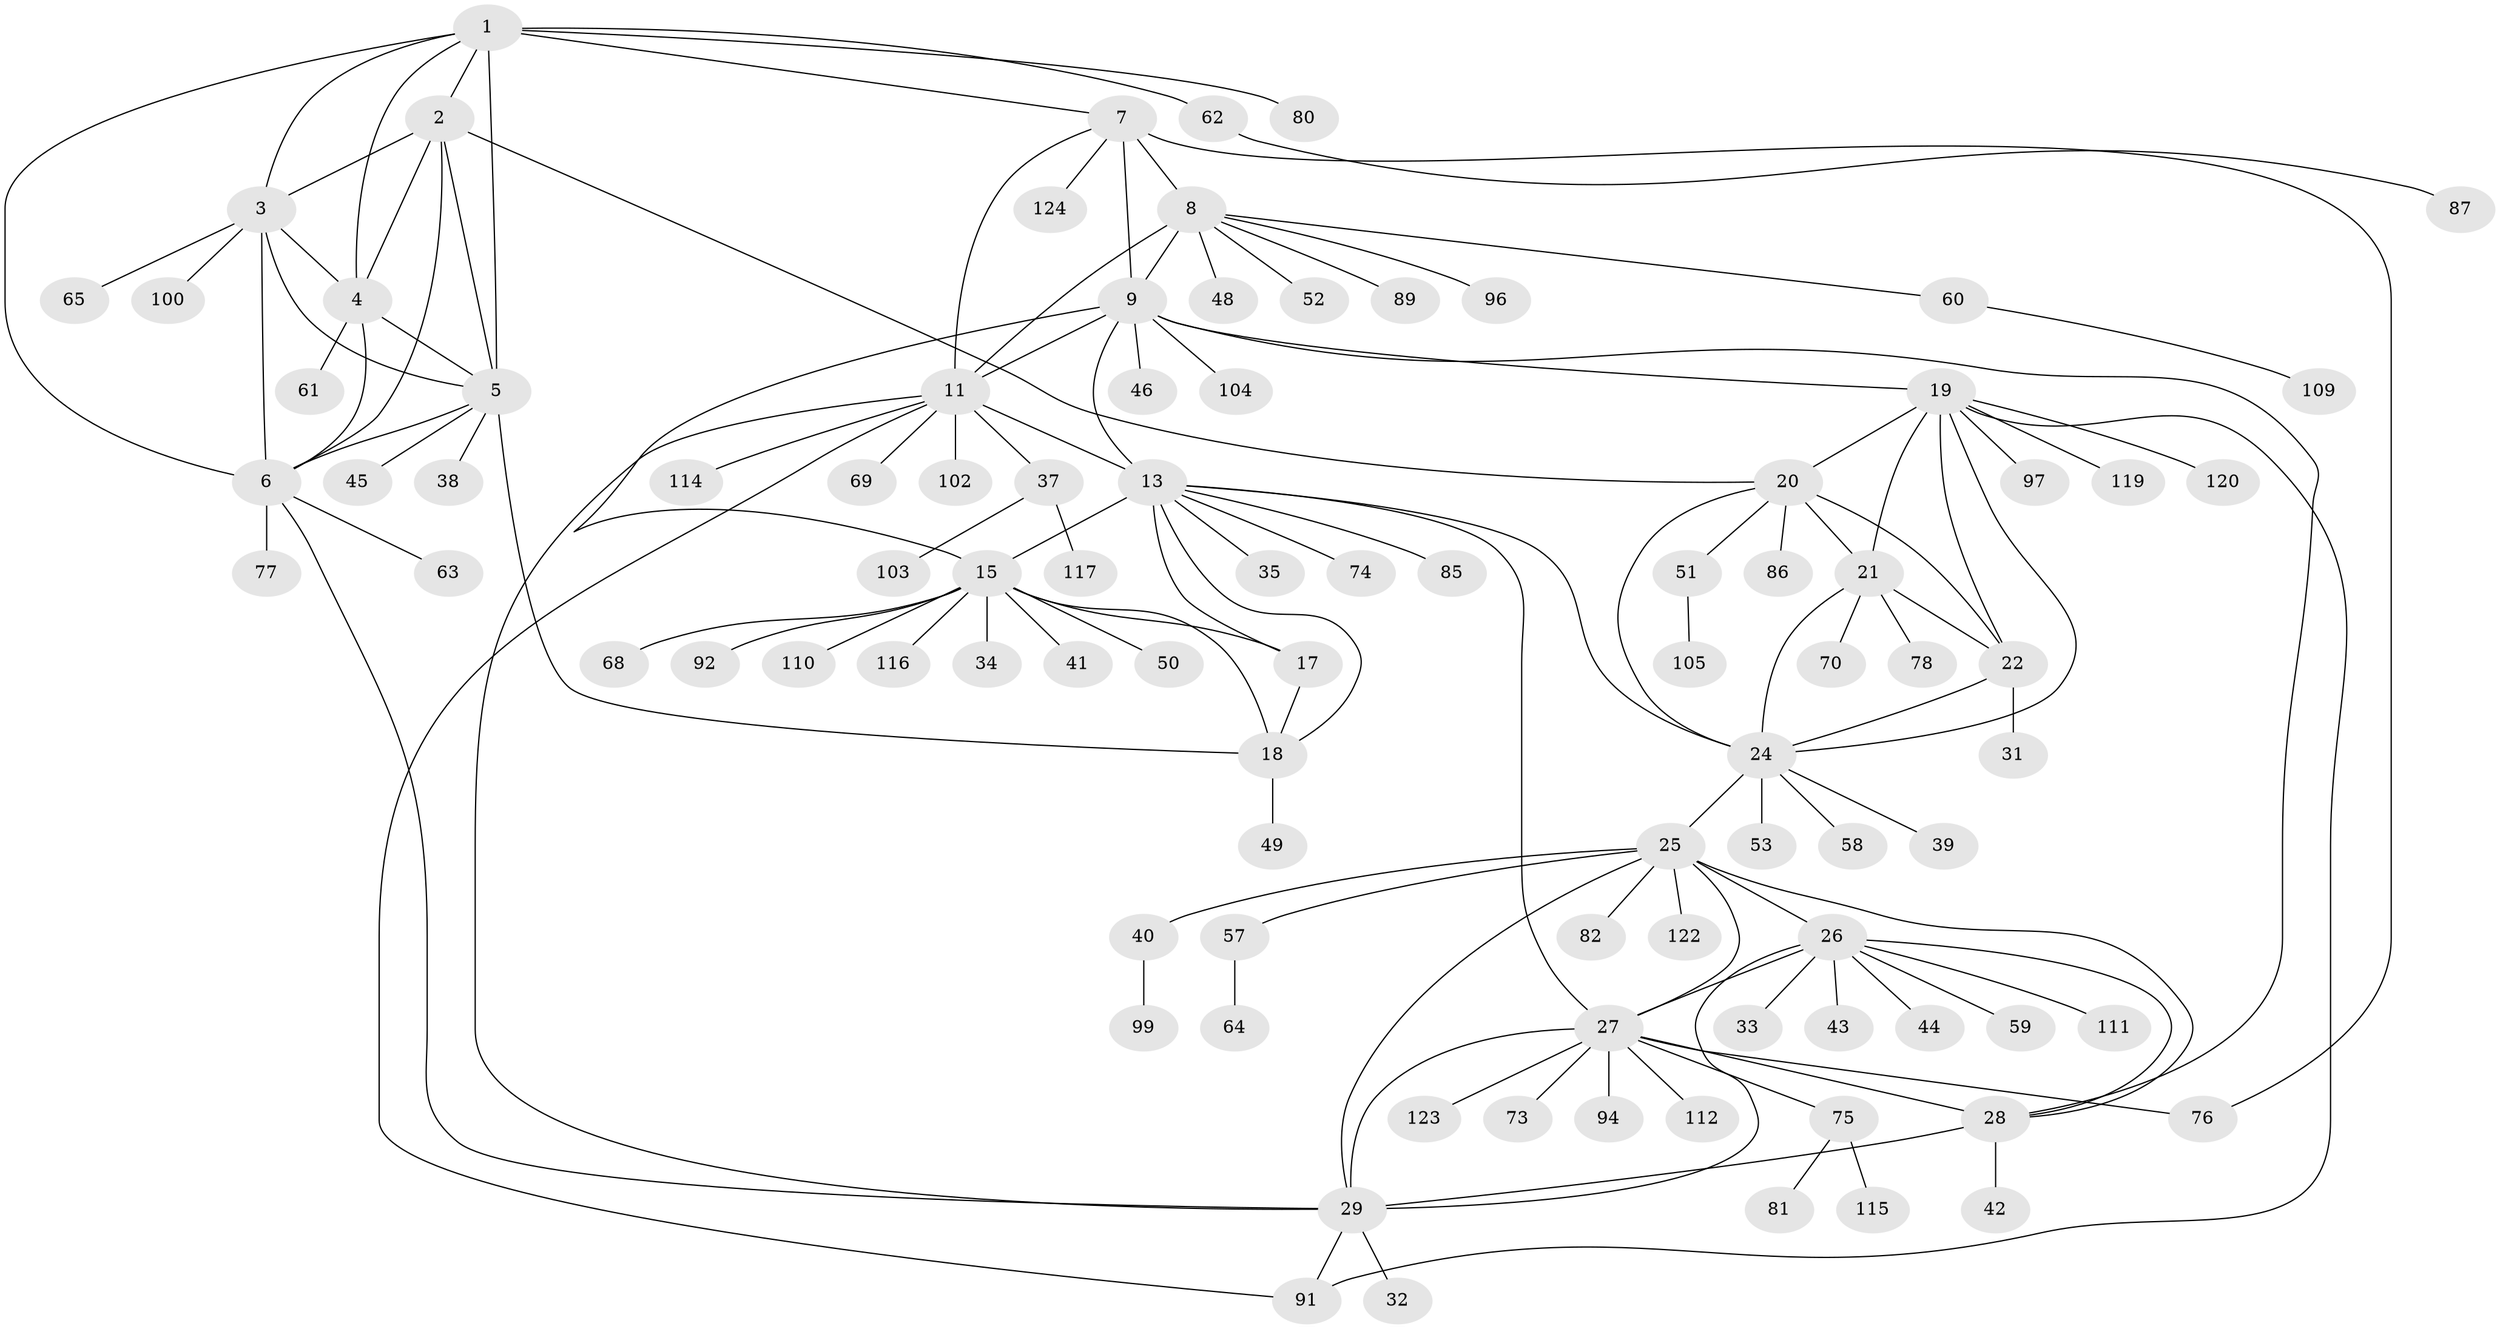 // Generated by graph-tools (version 1.1) at 2025/24/03/03/25 07:24:14]
// undirected, 94 vertices, 133 edges
graph export_dot {
graph [start="1"]
  node [color=gray90,style=filled];
  1 [super="+56"];
  2 [super="+98"];
  3 [super="+71"];
  4 [super="+121"];
  5 [super="+83"];
  6 [super="+113"];
  7 [super="+12"];
  8 [super="+10"];
  9 [super="+36"];
  11 [super="+90"];
  13 [super="+14"];
  15 [super="+16"];
  17;
  18 [super="+67"];
  19 [super="+55"];
  20 [super="+84"];
  21 [super="+23"];
  22 [super="+47"];
  24 [super="+54"];
  25 [super="+101"];
  26 [super="+79"];
  27 [super="+30"];
  28 [super="+106"];
  29 [super="+118"];
  31;
  32;
  33;
  34;
  35 [super="+66"];
  37 [super="+95"];
  38;
  39;
  40;
  41;
  42;
  43;
  44;
  45;
  46 [super="+93"];
  48;
  49;
  50;
  51 [super="+107"];
  52;
  53;
  57 [super="+108"];
  58;
  59;
  60 [super="+88"];
  61;
  62 [super="+72"];
  63;
  64;
  65;
  68;
  69;
  70;
  73;
  74;
  75;
  76;
  77;
  78;
  80;
  81;
  82;
  85;
  86;
  87;
  89;
  91;
  92;
  94;
  96;
  97;
  99;
  100;
  102;
  103;
  104;
  105;
  109;
  110;
  111;
  112;
  114;
  115;
  116;
  117;
  119;
  120;
  122;
  123;
  124;
  1 -- 2;
  1 -- 3;
  1 -- 4;
  1 -- 5;
  1 -- 6;
  1 -- 7;
  1 -- 62;
  1 -- 80;
  2 -- 3;
  2 -- 4;
  2 -- 5;
  2 -- 6;
  2 -- 20;
  3 -- 4;
  3 -- 5;
  3 -- 6;
  3 -- 65;
  3 -- 100;
  4 -- 5;
  4 -- 6;
  4 -- 61;
  5 -- 6;
  5 -- 18;
  5 -- 38;
  5 -- 45;
  6 -- 29;
  6 -- 63;
  6 -- 77;
  7 -- 8 [weight=4];
  7 -- 9 [weight=2];
  7 -- 11 [weight=2];
  7 -- 76;
  7 -- 124;
  8 -- 9 [weight=2];
  8 -- 11 [weight=2];
  8 -- 48;
  8 -- 60;
  8 -- 89;
  8 -- 96;
  8 -- 52;
  9 -- 11;
  9 -- 19;
  9 -- 46;
  9 -- 104;
  9 -- 28;
  9 -- 13;
  9 -- 15;
  11 -- 29;
  11 -- 37;
  11 -- 69;
  11 -- 91;
  11 -- 102;
  11 -- 114;
  11 -- 13;
  13 -- 15 [weight=4];
  13 -- 17 [weight=2];
  13 -- 18 [weight=2];
  13 -- 24;
  13 -- 35;
  13 -- 74;
  13 -- 85;
  13 -- 27;
  15 -- 17 [weight=2];
  15 -- 18 [weight=2];
  15 -- 34;
  15 -- 41;
  15 -- 50;
  15 -- 68;
  15 -- 92;
  15 -- 110;
  15 -- 116;
  17 -- 18;
  18 -- 49;
  19 -- 20;
  19 -- 21 [weight=2];
  19 -- 22;
  19 -- 24;
  19 -- 91;
  19 -- 97;
  19 -- 119;
  19 -- 120;
  20 -- 21 [weight=2];
  20 -- 22;
  20 -- 24;
  20 -- 51;
  20 -- 86;
  21 -- 22 [weight=2];
  21 -- 24 [weight=2];
  21 -- 70;
  21 -- 78;
  22 -- 24;
  22 -- 31;
  24 -- 25;
  24 -- 39;
  24 -- 53;
  24 -- 58;
  25 -- 26;
  25 -- 27 [weight=2];
  25 -- 28;
  25 -- 29;
  25 -- 40;
  25 -- 57;
  25 -- 82;
  25 -- 122;
  26 -- 27 [weight=2];
  26 -- 28;
  26 -- 29;
  26 -- 33;
  26 -- 43;
  26 -- 44;
  26 -- 59;
  26 -- 111;
  27 -- 28 [weight=2];
  27 -- 29 [weight=2];
  27 -- 94;
  27 -- 112;
  27 -- 73;
  27 -- 123;
  27 -- 75;
  27 -- 76;
  28 -- 29;
  28 -- 42;
  29 -- 32;
  29 -- 91;
  37 -- 117;
  37 -- 103;
  40 -- 99;
  51 -- 105;
  57 -- 64;
  60 -- 109;
  62 -- 87;
  75 -- 81;
  75 -- 115;
}
